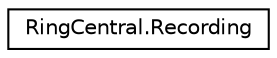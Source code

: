 digraph "Graphical Class Hierarchy"
{
 // LATEX_PDF_SIZE
  edge [fontname="Helvetica",fontsize="10",labelfontname="Helvetica",labelfontsize="10"];
  node [fontname="Helvetica",fontsize="10",shape=record];
  rankdir="LR";
  Node0 [label="RingCentral.Recording",height=0.2,width=0.4,color="black", fillcolor="white", style="filled",URL="$classRingCentral_1_1Recording.html",tooltip="Recording information"];
}

